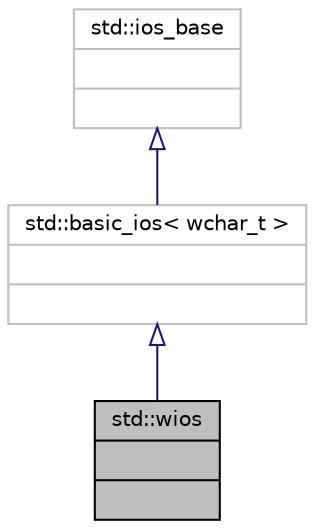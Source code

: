 digraph "std::wios"
{
  edge [fontname="Helvetica",fontsize="10",labelfontname="Helvetica",labelfontsize="10"];
  node [fontname="Helvetica",fontsize="10",shape=record];
  Node1013 [label="{std::wios\n||}",height=0.2,width=0.4,color="black", fillcolor="grey75", style="filled", fontcolor="black"];
  Node1014 -> Node1013 [dir="back",color="midnightblue",fontsize="10",style="solid",arrowtail="onormal",fontname="Helvetica"];
  Node1014 [label="{std::basic_ios\< wchar_t \>\n||}",height=0.2,width=0.4,color="grey75", fillcolor="white", style="filled",tooltip="STL class "];
  Node1015 -> Node1014 [dir="back",color="midnightblue",fontsize="10",style="solid",arrowtail="onormal",fontname="Helvetica"];
  Node1015 [label="{std::ios_base\n||}",height=0.2,width=0.4,color="grey75", fillcolor="white", style="filled",tooltip="STL class "];
}
